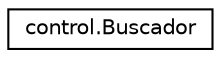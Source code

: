 digraph "Graphical Class Hierarchy"
{
 // LATEX_PDF_SIZE
  edge [fontname="Helvetica",fontsize="10",labelfontname="Helvetica",labelfontsize="10"];
  node [fontname="Helvetica",fontsize="10",shape=record];
  rankdir="LR";
  Node0 [label="control.Buscador",height=0.2,width=0.4,color="black", fillcolor="white", style="filled",URL="$classcontrol_1_1_buscador.html",tooltip=" "];
}
